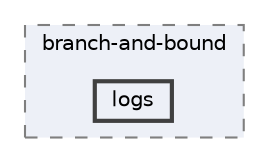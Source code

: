 digraph "/home/runner/work/idol/idol/lib/include/idol/mixed-integer/optimizers/branch-and-bound/logs"
{
 // LATEX_PDF_SIZE
  bgcolor="transparent";
  edge [fontname=Helvetica,fontsize=10,labelfontname=Helvetica,labelfontsize=10];
  node [fontname=Helvetica,fontsize=10,shape=box,height=0.2,width=0.4];
  compound=true
  subgraph clusterdir_7488d07902afc48715685d6e9163d158 {
    graph [ bgcolor="#edf0f7", pencolor="grey50", label="branch-and-bound", fontname=Helvetica,fontsize=10 style="filled,dashed", URL="dir_7488d07902afc48715685d6e9163d158.html",tooltip=""]
  dir_109333e66b1bd1f5535b8d1041f4eefc [label="logs", fillcolor="#edf0f7", color="grey25", style="filled,bold", URL="dir_109333e66b1bd1f5535b8d1041f4eefc.html",tooltip=""];
  }
}
